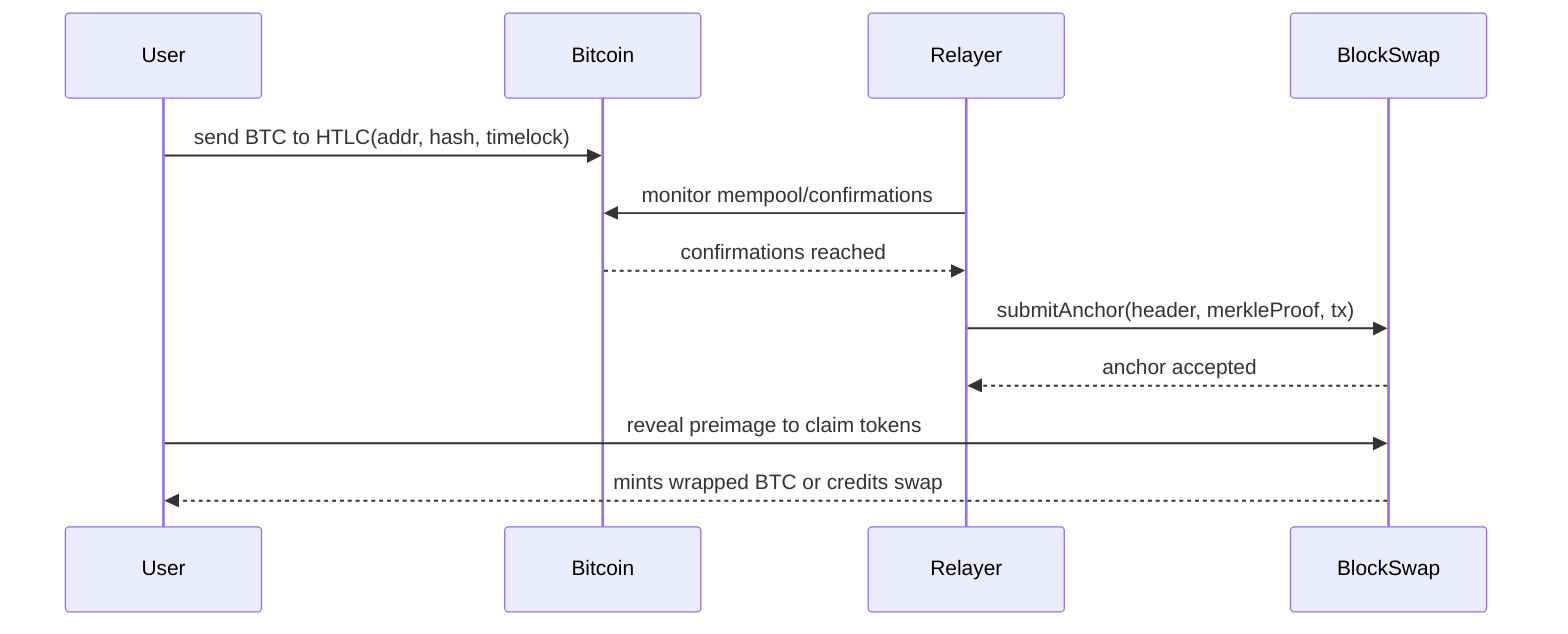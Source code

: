sequenceDiagram
  participant U as User
  participant BTC as Bitcoin
  participant R as Relayer
  participant BS as BlockSwap

  U->>BTC: send BTC to HTLC(addr, hash, timelock)
  R->>BTC: monitor mempool/confirmations
  BTC-->>R: confirmations reached
  R->>BS: submitAnchor(header, merkleProof, tx)
  BS-->>R: anchor accepted
  U->>BS: reveal preimage to claim tokens
  BS-->>U: mints wrapped BTC or credits swap